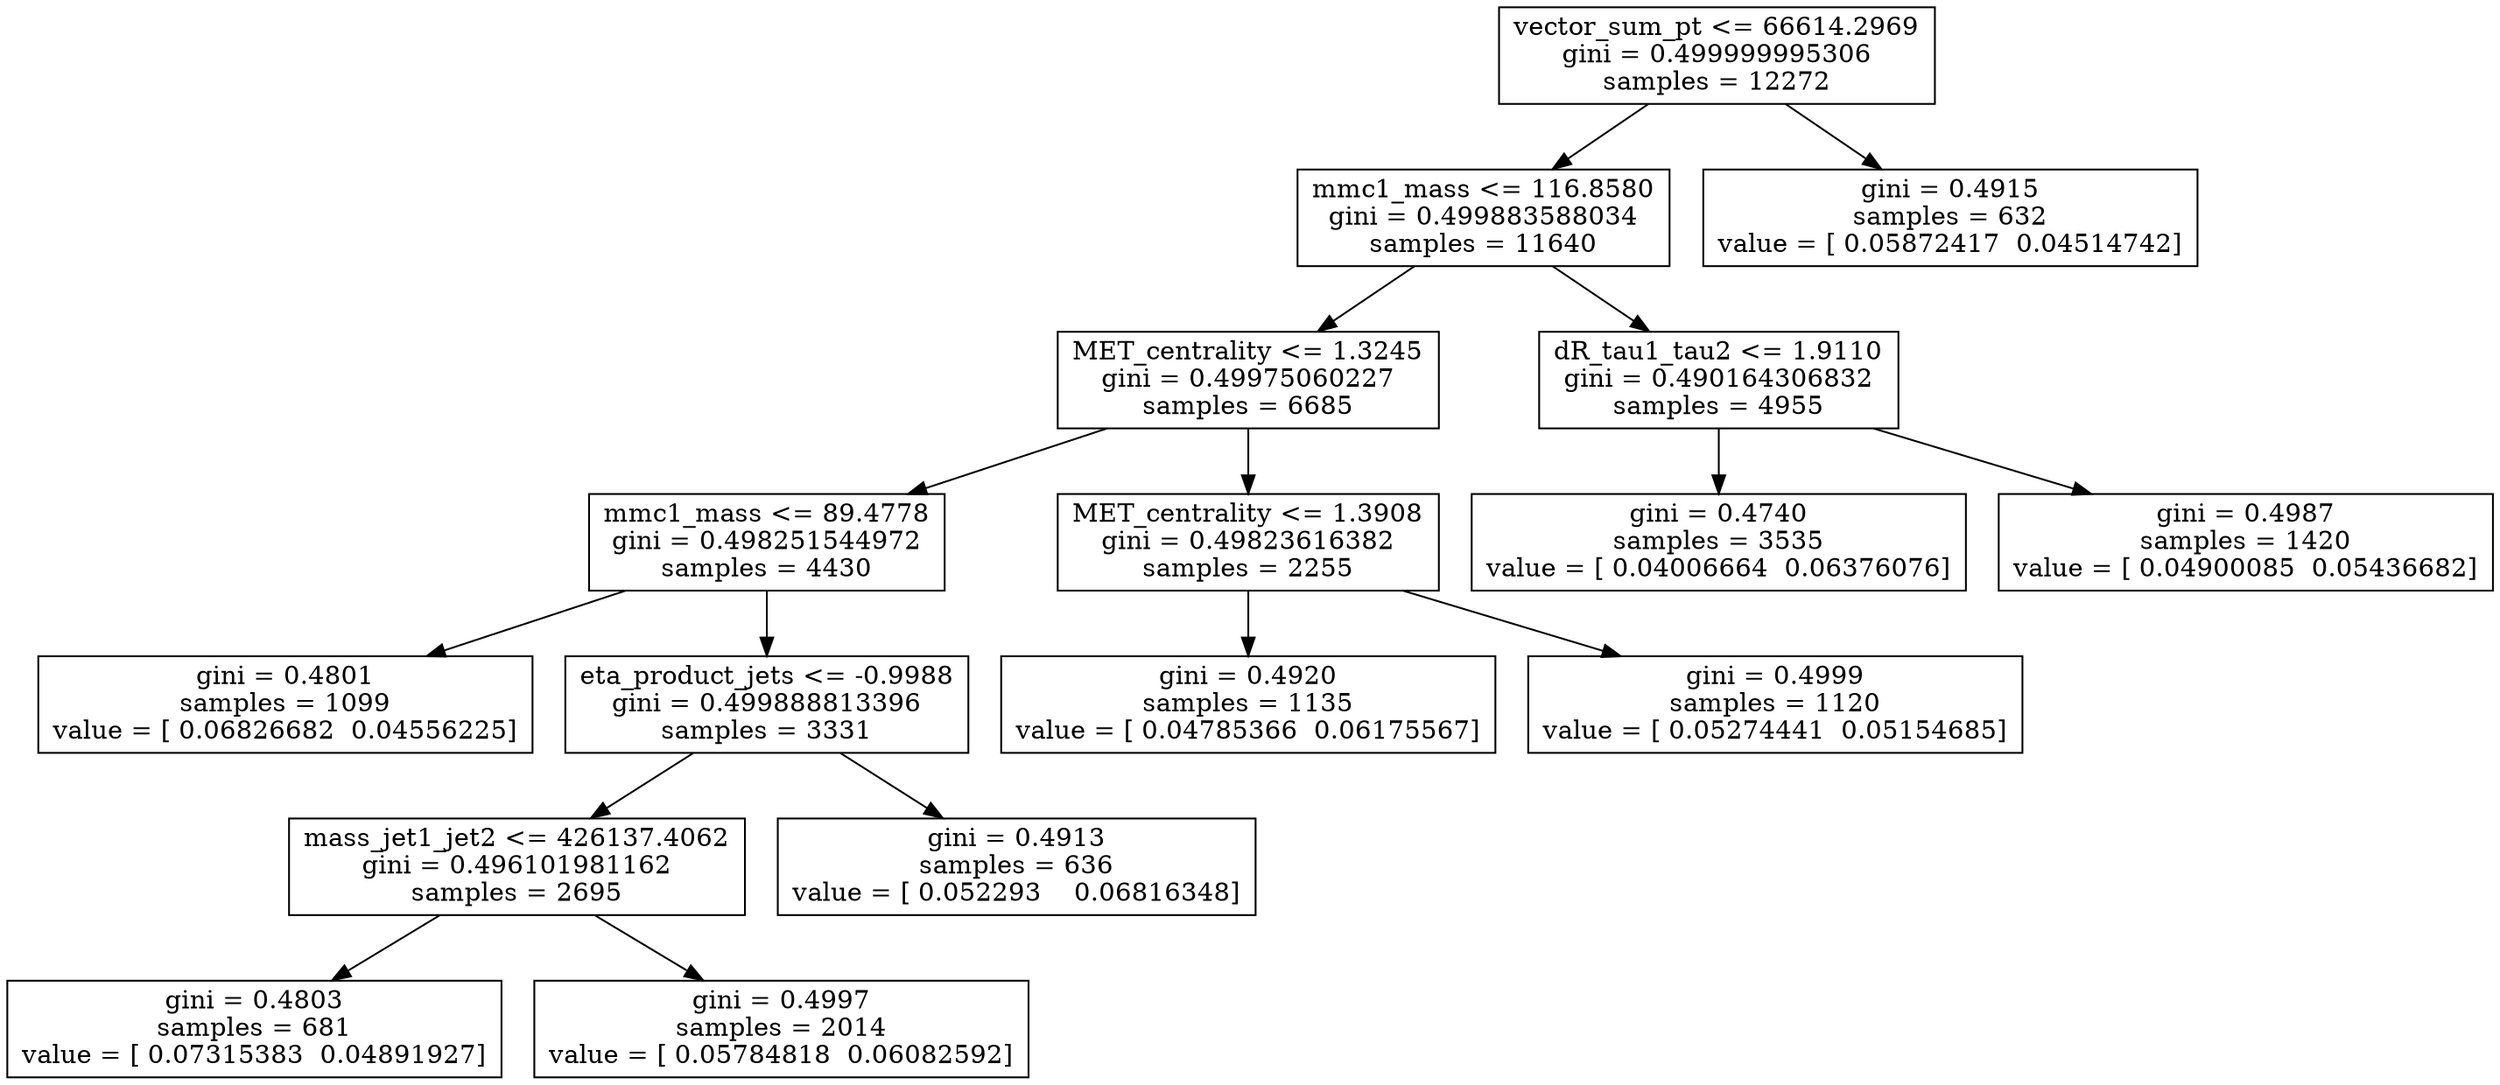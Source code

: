 digraph Tree {
0 [label="vector_sum_pt <= 66614.2969\ngini = 0.499999995306\nsamples = 12272", shape="box"] ;
1 [label="mmc1_mass <= 116.8580\ngini = 0.499883588034\nsamples = 11640", shape="box"] ;
0 -> 1 ;
2 [label="MET_centrality <= 1.3245\ngini = 0.49975060227\nsamples = 6685", shape="box"] ;
1 -> 2 ;
3 [label="mmc1_mass <= 89.4778\ngini = 0.498251544972\nsamples = 4430", shape="box"] ;
2 -> 3 ;
4 [label="gini = 0.4801\nsamples = 1099\nvalue = [ 0.06826682  0.04556225]", shape="box"] ;
3 -> 4 ;
5 [label="eta_product_jets <= -0.9988\ngini = 0.499888813396\nsamples = 3331", shape="box"] ;
3 -> 5 ;
6 [label="mass_jet1_jet2 <= 426137.4062\ngini = 0.496101981162\nsamples = 2695", shape="box"] ;
5 -> 6 ;
7 [label="gini = 0.4803\nsamples = 681\nvalue = [ 0.07315383  0.04891927]", shape="box"] ;
6 -> 7 ;
8 [label="gini = 0.4997\nsamples = 2014\nvalue = [ 0.05784818  0.06082592]", shape="box"] ;
6 -> 8 ;
9 [label="gini = 0.4913\nsamples = 636\nvalue = [ 0.052293    0.06816348]", shape="box"] ;
5 -> 9 ;
10 [label="MET_centrality <= 1.3908\ngini = 0.49823616382\nsamples = 2255", shape="box"] ;
2 -> 10 ;
11 [label="gini = 0.4920\nsamples = 1135\nvalue = [ 0.04785366  0.06175567]", shape="box"] ;
10 -> 11 ;
12 [label="gini = 0.4999\nsamples = 1120\nvalue = [ 0.05274441  0.05154685]", shape="box"] ;
10 -> 12 ;
13 [label="dR_tau1_tau2 <= 1.9110\ngini = 0.490164306832\nsamples = 4955", shape="box"] ;
1 -> 13 ;
14 [label="gini = 0.4740\nsamples = 3535\nvalue = [ 0.04006664  0.06376076]", shape="box"] ;
13 -> 14 ;
15 [label="gini = 0.4987\nsamples = 1420\nvalue = [ 0.04900085  0.05436682]", shape="box"] ;
13 -> 15 ;
16 [label="gini = 0.4915\nsamples = 632\nvalue = [ 0.05872417  0.04514742]", shape="box"] ;
0 -> 16 ;
}